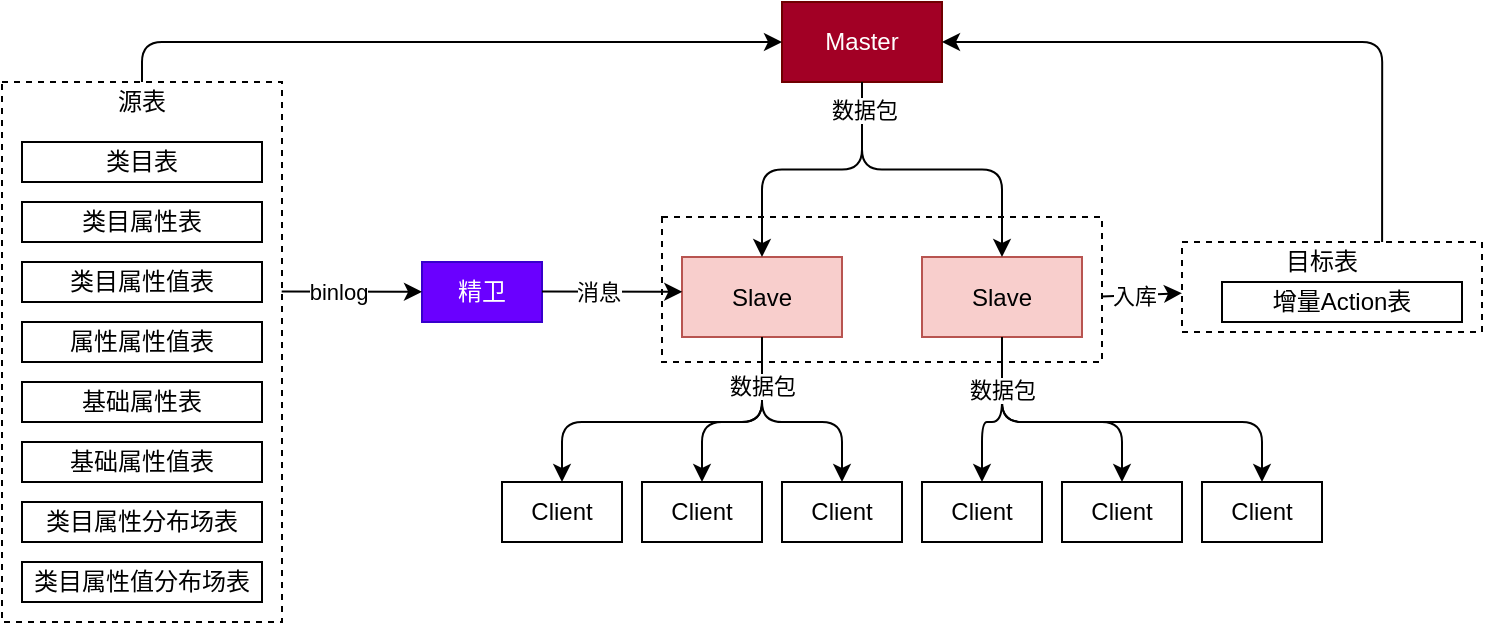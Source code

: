 <mxfile>
    <diagram id="4Ik7sgE4829ajiBP0MtG" name="第 1 页">
        <mxGraphModel dx="894" dy="847" grid="1" gridSize="10" guides="1" tooltips="1" connect="1" arrows="1" fold="1" page="1" pageScale="1" pageWidth="850" pageHeight="1100" math="0" shadow="0">
            <root>
                <mxCell id="0"/>
                <mxCell id="1" parent="0"/>
                <mxCell id="49" value="" style="rounded=0;whiteSpace=wrap;html=1;dashed=1;" vertex="1" parent="1">
                    <mxGeometry x="370" y="177.5" width="220" height="72.5" as="geometry"/>
                </mxCell>
                <mxCell id="22" value="" style="rounded=0;whiteSpace=wrap;html=1;dashed=1;" vertex="1" parent="1">
                    <mxGeometry x="630" y="190" width="150" height="45" as="geometry"/>
                </mxCell>
                <mxCell id="10" value="" style="rounded=0;whiteSpace=wrap;html=1;dashed=1;" vertex="1" parent="1">
                    <mxGeometry x="40" y="110" width="140" height="270" as="geometry"/>
                </mxCell>
                <mxCell id="2" value="类目表" style="rounded=0;whiteSpace=wrap;html=1;" vertex="1" parent="1">
                    <mxGeometry x="50" y="140" width="120" height="20" as="geometry"/>
                </mxCell>
                <mxCell id="3" value="类目属性值分布场表" style="rounded=0;whiteSpace=wrap;html=1;" vertex="1" parent="1">
                    <mxGeometry x="50" y="350" width="120" height="20" as="geometry"/>
                </mxCell>
                <mxCell id="4" value="类目属性分布场表" style="rounded=0;whiteSpace=wrap;html=1;" vertex="1" parent="1">
                    <mxGeometry x="50" y="320" width="120" height="20" as="geometry"/>
                </mxCell>
                <mxCell id="5" value="基础属性值表" style="rounded=0;whiteSpace=wrap;html=1;" vertex="1" parent="1">
                    <mxGeometry x="50" y="290" width="120" height="20" as="geometry"/>
                </mxCell>
                <mxCell id="6" value="基础属性表" style="rounded=0;whiteSpace=wrap;html=1;" vertex="1" parent="1">
                    <mxGeometry x="50" y="260" width="120" height="20" as="geometry"/>
                </mxCell>
                <mxCell id="7" value="属性属性值表" style="rounded=0;whiteSpace=wrap;html=1;" vertex="1" parent="1">
                    <mxGeometry x="50" y="230" width="120" height="20" as="geometry"/>
                </mxCell>
                <mxCell id="8" value="类目属性值表" style="rounded=0;whiteSpace=wrap;html=1;" vertex="1" parent="1">
                    <mxGeometry x="50" y="200" width="120" height="20" as="geometry"/>
                </mxCell>
                <mxCell id="9" value="类目属性表" style="rounded=0;whiteSpace=wrap;html=1;" vertex="1" parent="1">
                    <mxGeometry x="50" y="170" width="120" height="20" as="geometry"/>
                </mxCell>
                <mxCell id="11" value="源表" style="text;html=1;strokeColor=none;fillColor=none;align=center;verticalAlign=middle;whiteSpace=wrap;rounded=0;" vertex="1" parent="1">
                    <mxGeometry x="90" y="110" width="40" height="20" as="geometry"/>
                </mxCell>
                <mxCell id="12" value="精卫" style="rounded=0;whiteSpace=wrap;html=1;fillColor=#6a00ff;strokeColor=#3700CC;fontColor=#ffffff;" vertex="1" parent="1">
                    <mxGeometry x="250" y="200" width="60" height="30" as="geometry"/>
                </mxCell>
                <mxCell id="13" value="Slave" style="rounded=0;whiteSpace=wrap;html=1;fillColor=#f8cecc;strokeColor=#b85450;" vertex="1" parent="1">
                    <mxGeometry x="380" y="197.5" width="80" height="40" as="geometry"/>
                </mxCell>
                <mxCell id="14" value="Slave" style="rounded=0;whiteSpace=wrap;html=1;fillColor=#f8cecc;strokeColor=#b85450;" vertex="1" parent="1">
                    <mxGeometry x="500" y="197.5" width="80" height="40" as="geometry"/>
                </mxCell>
                <mxCell id="15" value="Client" style="rounded=0;whiteSpace=wrap;html=1;" vertex="1" parent="1">
                    <mxGeometry x="290" y="310" width="60" height="30" as="geometry"/>
                </mxCell>
                <mxCell id="16" value="Client" style="rounded=0;whiteSpace=wrap;html=1;" vertex="1" parent="1">
                    <mxGeometry x="360" y="310" width="60" height="30" as="geometry"/>
                </mxCell>
                <mxCell id="17" value="Client" style="rounded=0;whiteSpace=wrap;html=1;" vertex="1" parent="1">
                    <mxGeometry x="430" y="310" width="60" height="30" as="geometry"/>
                </mxCell>
                <mxCell id="21" value="增量Action表" style="rounded=0;whiteSpace=wrap;html=1;" vertex="1" parent="1">
                    <mxGeometry x="650" y="210" width="120" height="20" as="geometry"/>
                </mxCell>
                <mxCell id="23" value="目标表" style="text;html=1;strokeColor=none;fillColor=none;align=center;verticalAlign=middle;whiteSpace=wrap;rounded=0;dashed=1;" vertex="1" parent="1">
                    <mxGeometry x="680" y="190" width="40" height="20" as="geometry"/>
                </mxCell>
                <mxCell id="24" value="Master" style="rounded=0;whiteSpace=wrap;html=1;fillColor=#a20025;strokeColor=#6F0000;fontColor=#ffffff;" vertex="1" parent="1">
                    <mxGeometry x="430" y="70" width="80" height="40" as="geometry"/>
                </mxCell>
                <mxCell id="25" value="" style="endArrow=classic;html=1;edgeStyle=orthogonalEdgeStyle;" edge="1" parent="1" source="24" target="13">
                    <mxGeometry width="50" height="50" relative="1" as="geometry">
                        <mxPoint x="400" y="260" as="sourcePoint"/>
                        <mxPoint x="450" y="210" as="targetPoint"/>
                    </mxGeometry>
                </mxCell>
                <mxCell id="26" value="" style="endArrow=classic;html=1;edgeStyle=orthogonalEdgeStyle;" edge="1" parent="1" source="24" target="14">
                    <mxGeometry width="50" height="50" relative="1" as="geometry">
                        <mxPoint x="472.157" y="120" as="sourcePoint"/>
                        <mxPoint x="437.843" y="207.5" as="targetPoint"/>
                    </mxGeometry>
                </mxCell>
                <mxCell id="52" value="数据包" style="edgeLabel;html=1;align=center;verticalAlign=middle;resizable=0;points=[];" vertex="1" connectable="0" parent="26">
                    <mxGeometry x="-0.822" y="1" relative="1" as="geometry">
                        <mxPoint as="offset"/>
                    </mxGeometry>
                </mxCell>
                <mxCell id="27" value="" style="endArrow=classic;html=1;edgeStyle=orthogonalEdgeStyle;" edge="1" parent="1" source="13" target="16">
                    <mxGeometry width="50" height="50" relative="1" as="geometry">
                        <mxPoint x="409.999" y="260" as="sourcePoint"/>
                        <mxPoint x="359.999" y="347.5" as="targetPoint"/>
                        <Array as="points">
                            <mxPoint x="420" y="280"/>
                            <mxPoint x="390" y="280"/>
                        </Array>
                    </mxGeometry>
                </mxCell>
                <mxCell id="28" value="" style="endArrow=classic;html=1;edgeStyle=orthogonalEdgeStyle;" edge="1" parent="1" source="13" target="17">
                    <mxGeometry width="50" height="50" relative="1" as="geometry">
                        <mxPoint x="409.999" y="260" as="sourcePoint"/>
                        <mxPoint x="459.999" y="347.5" as="targetPoint"/>
                        <Array as="points">
                            <mxPoint x="420" y="280"/>
                            <mxPoint x="460" y="280"/>
                        </Array>
                    </mxGeometry>
                </mxCell>
                <mxCell id="32" value="" style="endArrow=classic;html=1;edgeStyle=orthogonalEdgeStyle;" edge="1" parent="1" source="13" target="15">
                    <mxGeometry width="50" height="50" relative="1" as="geometry">
                        <mxPoint x="430.029" y="247.5" as="sourcePoint"/>
                        <mxPoint x="400.029" y="325" as="targetPoint"/>
                        <Array as="points">
                            <mxPoint x="420" y="280"/>
                            <mxPoint x="320" y="280"/>
                        </Array>
                    </mxGeometry>
                </mxCell>
                <mxCell id="50" value="数据包" style="edgeLabel;html=1;align=center;verticalAlign=middle;resizable=0;points=[];" vertex="1" connectable="0" parent="32">
                    <mxGeometry x="-0.719" relative="1" as="geometry">
                        <mxPoint as="offset"/>
                    </mxGeometry>
                </mxCell>
                <mxCell id="36" value="Client" style="rounded=0;whiteSpace=wrap;html=1;" vertex="1" parent="1">
                    <mxGeometry x="500" y="310" width="60" height="30" as="geometry"/>
                </mxCell>
                <mxCell id="37" value="Client" style="rounded=0;whiteSpace=wrap;html=1;" vertex="1" parent="1">
                    <mxGeometry x="570" y="310" width="60" height="30" as="geometry"/>
                </mxCell>
                <mxCell id="38" value="Client" style="rounded=0;whiteSpace=wrap;html=1;" vertex="1" parent="1">
                    <mxGeometry x="640" y="310" width="60" height="30" as="geometry"/>
                </mxCell>
                <mxCell id="39" value="" style="endArrow=classic;html=1;edgeStyle=orthogonalEdgeStyle;" edge="1" parent="1" target="37" source="14">
                    <mxGeometry width="50" height="50" relative="1" as="geometry">
                        <mxPoint x="630" y="237.5" as="sourcePoint"/>
                        <mxPoint x="569.999" y="347.5" as="targetPoint"/>
                        <Array as="points">
                            <mxPoint x="540" y="280"/>
                            <mxPoint x="600" y="280"/>
                        </Array>
                    </mxGeometry>
                </mxCell>
                <mxCell id="40" value="" style="endArrow=classic;html=1;edgeStyle=orthogonalEdgeStyle;" edge="1" parent="1" target="38" source="14">
                    <mxGeometry width="50" height="50" relative="1" as="geometry">
                        <mxPoint x="630" y="237.5" as="sourcePoint"/>
                        <mxPoint x="669.999" y="347.5" as="targetPoint"/>
                        <Array as="points">
                            <mxPoint x="540" y="280"/>
                            <mxPoint x="670" y="280"/>
                        </Array>
                    </mxGeometry>
                </mxCell>
                <mxCell id="41" value="" style="endArrow=classic;html=1;edgeStyle=orthogonalEdgeStyle;" edge="1" parent="1" target="36" source="14">
                    <mxGeometry width="50" height="50" relative="1" as="geometry">
                        <mxPoint x="630" y="237.5" as="sourcePoint"/>
                        <mxPoint x="610.029" y="325" as="targetPoint"/>
                        <Array as="points">
                            <mxPoint x="540" y="280"/>
                            <mxPoint x="530" y="280"/>
                        </Array>
                    </mxGeometry>
                </mxCell>
                <mxCell id="51" value="数据包" style="edgeLabel;html=1;align=center;verticalAlign=middle;resizable=0;points=[];" vertex="1" connectable="0" parent="41">
                    <mxGeometry x="-0.358" relative="1" as="geometry">
                        <mxPoint as="offset"/>
                    </mxGeometry>
                </mxCell>
                <mxCell id="43" value="" style="endArrow=classic;html=1;edgeStyle=orthogonalEdgeStyle;exitX=0.667;exitY=0;exitDx=0;exitDy=0;exitPerimeter=0;" edge="1" parent="1" source="22" target="24">
                    <mxGeometry width="50" height="50" relative="1" as="geometry">
                        <mxPoint x="589.999" y="82.5" as="sourcePoint"/>
                        <mxPoint x="659.999" y="170" as="targetPoint"/>
                        <Array as="points">
                            <mxPoint x="730" y="90"/>
                        </Array>
                    </mxGeometry>
                </mxCell>
                <mxCell id="44" value="" style="endArrow=classic;html=1;edgeStyle=orthogonalEdgeStyle;" edge="1" parent="1" source="10" target="24">
                    <mxGeometry width="50" height="50" relative="1" as="geometry">
                        <mxPoint x="410.05" y="200" as="sourcePoint"/>
                        <mxPoint x="190" y="100" as="targetPoint"/>
                        <Array as="points">
                            <mxPoint x="110" y="90"/>
                        </Array>
                    </mxGeometry>
                </mxCell>
                <mxCell id="45" value="" style="endArrow=classic;html=1;exitX=0.999;exitY=0.388;exitDx=0;exitDy=0;exitPerimeter=0;" edge="1" parent="1" source="10" target="12">
                    <mxGeometry width="50" height="50" relative="1" as="geometry">
                        <mxPoint x="220" y="200" as="sourcePoint"/>
                        <mxPoint x="290" y="230" as="targetPoint"/>
                    </mxGeometry>
                </mxCell>
                <mxCell id="46" value="binlog" style="edgeLabel;html=1;align=center;verticalAlign=middle;resizable=0;points=[];" vertex="1" connectable="0" parent="45">
                    <mxGeometry x="-0.218" relative="1" as="geometry">
                        <mxPoint as="offset"/>
                    </mxGeometry>
                </mxCell>
                <mxCell id="47" value="" style="endArrow=classic;html=1;exitX=0.999;exitY=0.388;exitDx=0;exitDy=0;exitPerimeter=0;" edge="1" parent="1">
                    <mxGeometry width="50" height="50" relative="1" as="geometry">
                        <mxPoint x="310" y="214.71" as="sourcePoint"/>
                        <mxPoint x="380.14" y="214.878" as="targetPoint"/>
                    </mxGeometry>
                </mxCell>
                <mxCell id="48" value="消息" style="edgeLabel;html=1;align=center;verticalAlign=middle;resizable=0;points=[];" vertex="1" connectable="0" parent="47">
                    <mxGeometry x="-0.218" relative="1" as="geometry">
                        <mxPoint as="offset"/>
                    </mxGeometry>
                </mxCell>
                <mxCell id="53" value="" style="endArrow=classic;html=1;exitX=0.999;exitY=0.388;exitDx=0;exitDy=0;exitPerimeter=0;" edge="1" parent="1" target="22">
                    <mxGeometry width="50" height="50" relative="1" as="geometry">
                        <mxPoint x="590" y="217.21" as="sourcePoint"/>
                        <mxPoint x="660.14" y="217.378" as="targetPoint"/>
                    </mxGeometry>
                </mxCell>
                <mxCell id="54" value="入库" style="edgeLabel;html=1;align=center;verticalAlign=middle;resizable=0;points=[];" vertex="1" connectable="0" parent="53">
                    <mxGeometry x="-0.218" relative="1" as="geometry">
                        <mxPoint as="offset"/>
                    </mxGeometry>
                </mxCell>
            </root>
        </mxGraphModel>
    </diagram>
</mxfile>